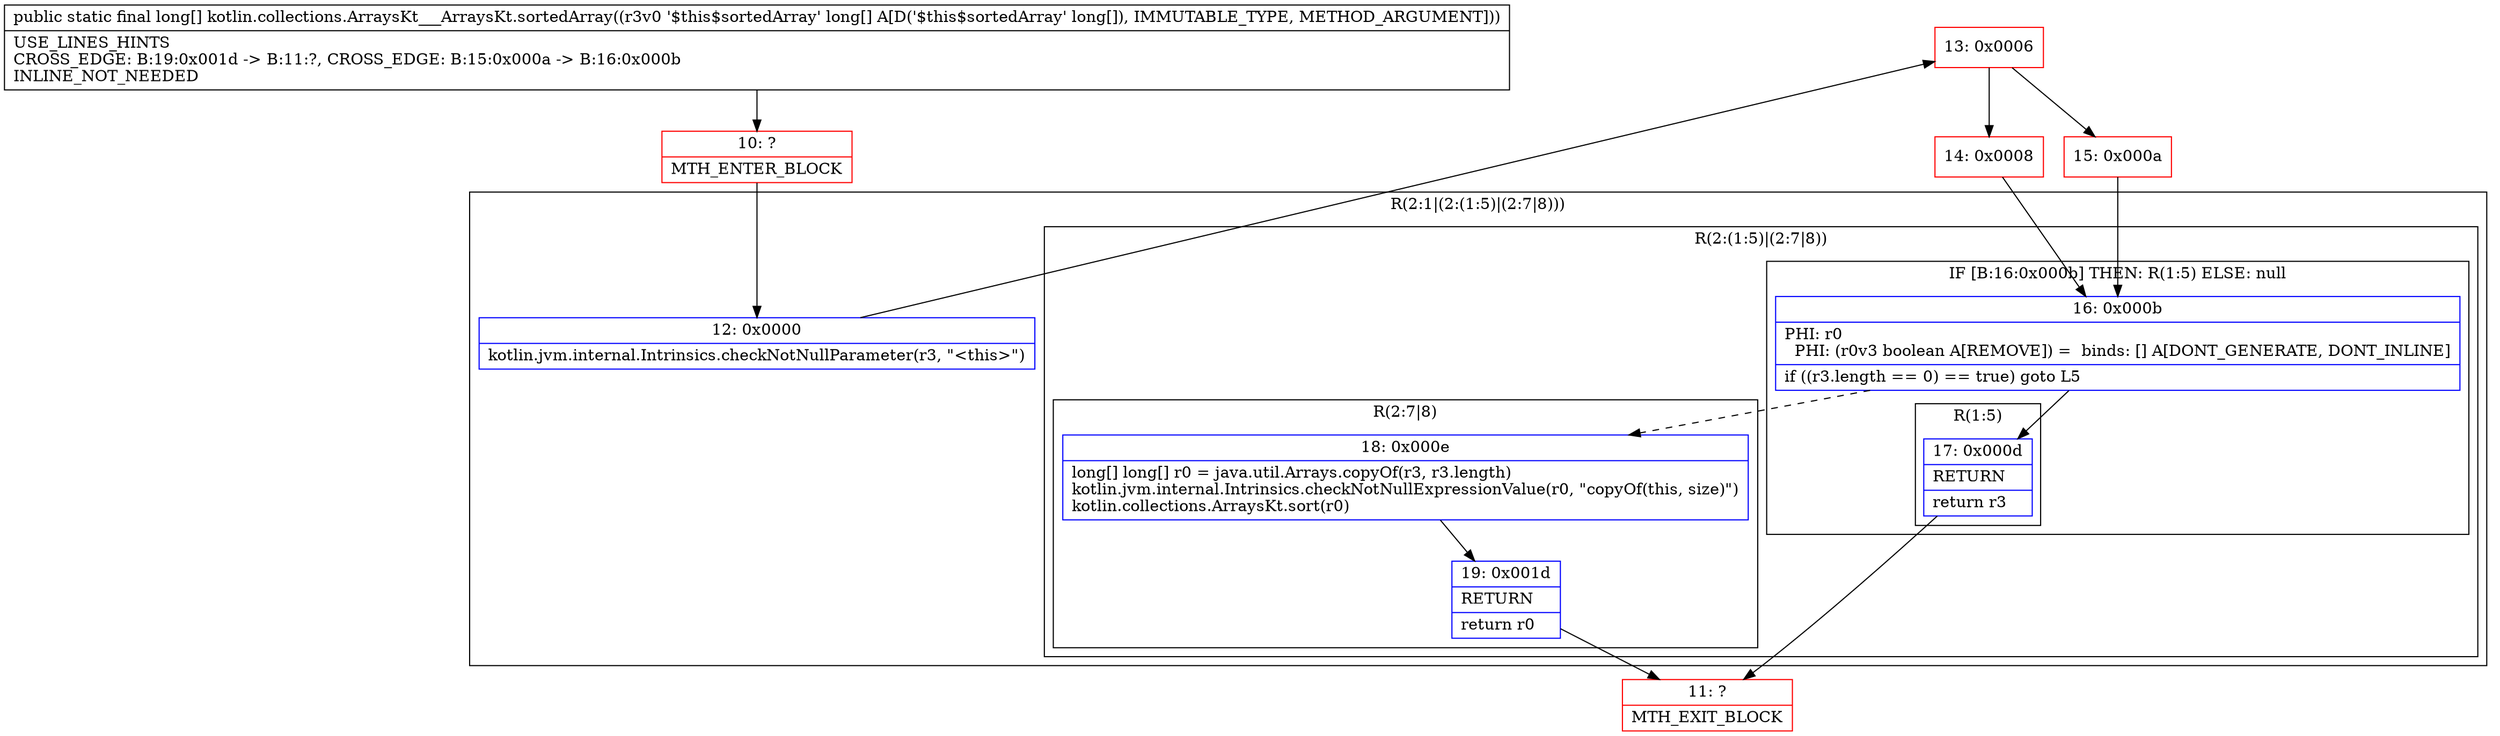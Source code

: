 digraph "CFG forkotlin.collections.ArraysKt___ArraysKt.sortedArray([J)[J" {
subgraph cluster_Region_764315162 {
label = "R(2:1|(2:(1:5)|(2:7|8)))";
node [shape=record,color=blue];
Node_12 [shape=record,label="{12\:\ 0x0000|kotlin.jvm.internal.Intrinsics.checkNotNullParameter(r3, \"\<this\>\")\l}"];
subgraph cluster_Region_346278071 {
label = "R(2:(1:5)|(2:7|8))";
node [shape=record,color=blue];
subgraph cluster_IfRegion_2078937263 {
label = "IF [B:16:0x000b] THEN: R(1:5) ELSE: null";
node [shape=record,color=blue];
Node_16 [shape=record,label="{16\:\ 0x000b|PHI: r0 \l  PHI: (r0v3 boolean A[REMOVE]) =  binds: [] A[DONT_GENERATE, DONT_INLINE]\l|if ((r3.length == 0) == true) goto L5\l}"];
subgraph cluster_Region_1630863701 {
label = "R(1:5)";
node [shape=record,color=blue];
Node_17 [shape=record,label="{17\:\ 0x000d|RETURN\l|return r3\l}"];
}
}
subgraph cluster_Region_1013136361 {
label = "R(2:7|8)";
node [shape=record,color=blue];
Node_18 [shape=record,label="{18\:\ 0x000e|long[] long[] r0 = java.util.Arrays.copyOf(r3, r3.length)\lkotlin.jvm.internal.Intrinsics.checkNotNullExpressionValue(r0, \"copyOf(this, size)\")\lkotlin.collections.ArraysKt.sort(r0)\l}"];
Node_19 [shape=record,label="{19\:\ 0x001d|RETURN\l|return r0\l}"];
}
}
}
Node_10 [shape=record,color=red,label="{10\:\ ?|MTH_ENTER_BLOCK\l}"];
Node_13 [shape=record,color=red,label="{13\:\ 0x0006}"];
Node_14 [shape=record,color=red,label="{14\:\ 0x0008}"];
Node_11 [shape=record,color=red,label="{11\:\ ?|MTH_EXIT_BLOCK\l}"];
Node_15 [shape=record,color=red,label="{15\:\ 0x000a}"];
MethodNode[shape=record,label="{public static final long[] kotlin.collections.ArraysKt___ArraysKt.sortedArray((r3v0 '$this$sortedArray' long[] A[D('$this$sortedArray' long[]), IMMUTABLE_TYPE, METHOD_ARGUMENT]))  | USE_LINES_HINTS\lCROSS_EDGE: B:19:0x001d \-\> B:11:?, CROSS_EDGE: B:15:0x000a \-\> B:16:0x000b\lINLINE_NOT_NEEDED\l}"];
MethodNode -> Node_10;Node_12 -> Node_13;
Node_16 -> Node_17;
Node_16 -> Node_18[style=dashed];
Node_17 -> Node_11;
Node_18 -> Node_19;
Node_19 -> Node_11;
Node_10 -> Node_12;
Node_13 -> Node_14;
Node_13 -> Node_15;
Node_14 -> Node_16;
Node_15 -> Node_16;
}

